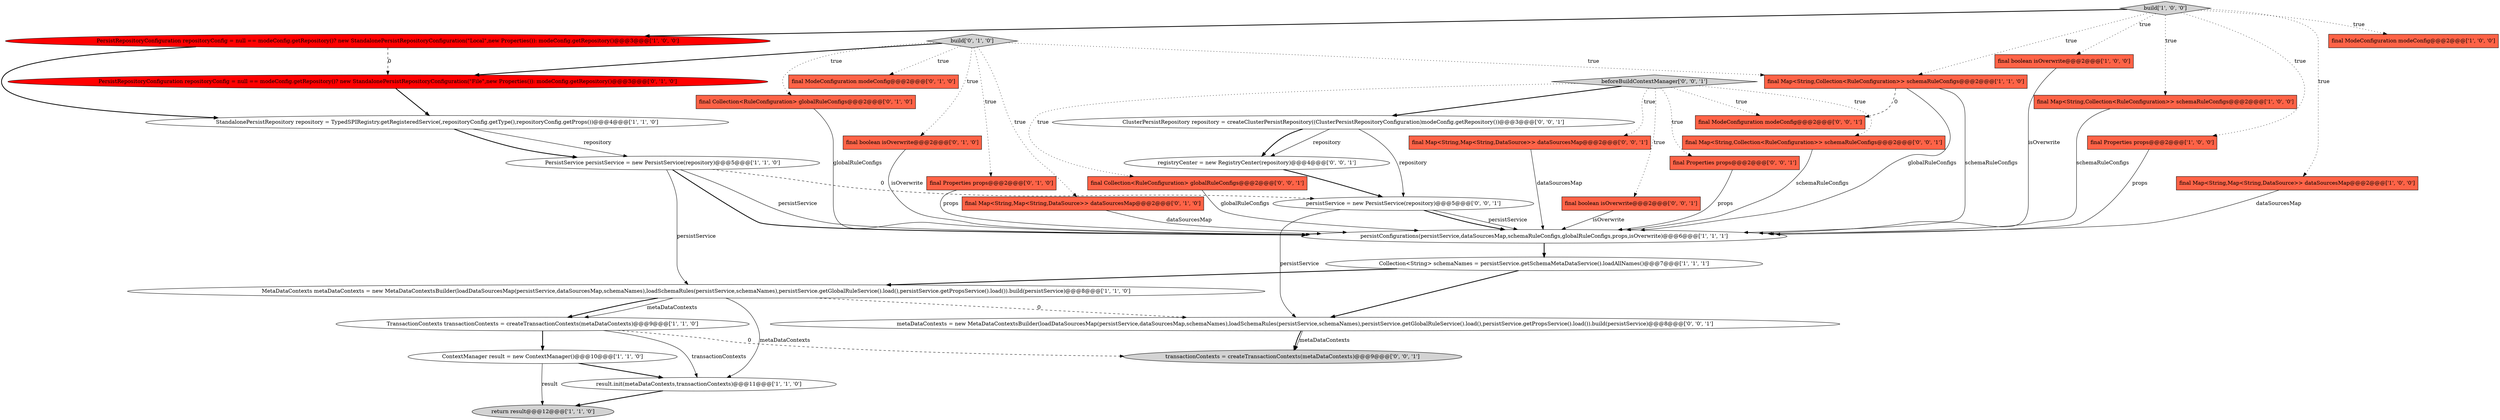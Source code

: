 digraph {
17 [style = filled, label = "final ModeConfiguration modeConfig@@@2@@@['0', '1', '0']", fillcolor = tomato, shape = box image = "AAA0AAABBB2BBB"];
5 [style = filled, label = "Collection<String> schemaNames = persistService.getSchemaMetaDataService().loadAllNames()@@@7@@@['1', '1', '1']", fillcolor = white, shape = ellipse image = "AAA0AAABBB1BBB"];
1 [style = filled, label = "persistConfigurations(persistService,dataSourcesMap,schemaRuleConfigs,globalRuleConfigs,props,isOverwrite)@@@6@@@['1', '1', '1']", fillcolor = white, shape = ellipse image = "AAA0AAABBB1BBB"];
25 [style = filled, label = "beforeBuildContextManager['0', '0', '1']", fillcolor = lightgray, shape = diamond image = "AAA0AAABBB3BBB"];
29 [style = filled, label = "metaDataContexts = new MetaDataContextsBuilder(loadDataSourcesMap(persistService,dataSourcesMap,schemaNames),loadSchemaRules(persistService,schemaNames),persistService.getGlobalRuleService().load(),persistService.getPropsService().load()).build(persistService)@@@8@@@['0', '0', '1']", fillcolor = white, shape = ellipse image = "AAA0AAABBB3BBB"];
13 [style = filled, label = "return result@@@12@@@['1', '1', '0']", fillcolor = lightgray, shape = ellipse image = "AAA0AAABBB1BBB"];
3 [style = filled, label = "result.init(metaDataContexts,transactionContexts)@@@11@@@['1', '1', '0']", fillcolor = white, shape = ellipse image = "AAA0AAABBB1BBB"];
2 [style = filled, label = "final boolean isOverwrite@@@2@@@['1', '0', '0']", fillcolor = tomato, shape = box image = "AAA0AAABBB1BBB"];
28 [style = filled, label = "registryCenter = new RegistryCenter(repository)@@@4@@@['0', '0', '1']", fillcolor = white, shape = ellipse image = "AAA0AAABBB3BBB"];
32 [style = filled, label = "ClusterPersistRepository repository = createClusterPersistRepository((ClusterPersistRepositoryConfiguration)modeConfig.getRepository())@@@3@@@['0', '0', '1']", fillcolor = white, shape = ellipse image = "AAA0AAABBB3BBB"];
9 [style = filled, label = "TransactionContexts transactionContexts = createTransactionContexts(metaDataContexts)@@@9@@@['1', '1', '0']", fillcolor = white, shape = ellipse image = "AAA0AAABBB1BBB"];
10 [style = filled, label = "PersistRepositoryConfiguration repositoryConfig = null == modeConfig.getRepository()? new StandalonePersistRepositoryConfiguration(\"Local\",new Properties()): modeConfig.getRepository()@@@3@@@['1', '0', '0']", fillcolor = red, shape = ellipse image = "AAA1AAABBB1BBB"];
15 [style = filled, label = "final Map<String,Collection<RuleConfiguration>> schemaRuleConfigs@@@2@@@['1', '1', '0']", fillcolor = tomato, shape = box image = "AAA0AAABBB1BBB"];
35 [style = filled, label = "final ModeConfiguration modeConfig@@@2@@@['0', '0', '1']", fillcolor = tomato, shape = box image = "AAA0AAABBB3BBB"];
14 [style = filled, label = "PersistService persistService = new PersistService(repository)@@@5@@@['1', '1', '0']", fillcolor = white, shape = ellipse image = "AAA0AAABBB1BBB"];
18 [style = filled, label = "final Collection<RuleConfiguration> globalRuleConfigs@@@2@@@['0', '1', '0']", fillcolor = tomato, shape = box image = "AAA0AAABBB2BBB"];
27 [style = filled, label = "final Map<String,Map<String,DataSource>> dataSourcesMap@@@2@@@['0', '0', '1']", fillcolor = tomato, shape = box image = "AAA0AAABBB3BBB"];
21 [style = filled, label = "build['0', '1', '0']", fillcolor = lightgray, shape = diamond image = "AAA0AAABBB2BBB"];
26 [style = filled, label = "transactionContexts = createTransactionContexts(metaDataContexts)@@@9@@@['0', '0', '1']", fillcolor = lightgray, shape = ellipse image = "AAA0AAABBB3BBB"];
30 [style = filled, label = "final Properties props@@@2@@@['0', '0', '1']", fillcolor = tomato, shape = box image = "AAA0AAABBB3BBB"];
11 [style = filled, label = "build['1', '0', '0']", fillcolor = lightgray, shape = diamond image = "AAA0AAABBB1BBB"];
22 [style = filled, label = "final boolean isOverwrite@@@2@@@['0', '1', '0']", fillcolor = tomato, shape = box image = "AAA0AAABBB2BBB"];
31 [style = filled, label = "final Collection<RuleConfiguration> globalRuleConfigs@@@2@@@['0', '0', '1']", fillcolor = tomato, shape = box image = "AAA0AAABBB3BBB"];
4 [style = filled, label = "StandalonePersistRepository repository = TypedSPIRegistry.getRegisteredService(,repositoryConfig.getType(),repositoryConfig.getProps())@@@4@@@['1', '1', '0']", fillcolor = white, shape = ellipse image = "AAA0AAABBB1BBB"];
16 [style = filled, label = "ContextManager result = new ContextManager()@@@10@@@['1', '1', '0']", fillcolor = white, shape = ellipse image = "AAA0AAABBB1BBB"];
23 [style = filled, label = "final Properties props@@@2@@@['0', '1', '0']", fillcolor = tomato, shape = box image = "AAA0AAABBB2BBB"];
34 [style = filled, label = "persistService = new PersistService(repository)@@@5@@@['0', '0', '1']", fillcolor = white, shape = ellipse image = "AAA0AAABBB3BBB"];
20 [style = filled, label = "final Map<String,Map<String,DataSource>> dataSourcesMap@@@2@@@['0', '1', '0']", fillcolor = tomato, shape = box image = "AAA0AAABBB2BBB"];
6 [style = filled, label = "final ModeConfiguration modeConfig@@@2@@@['1', '0', '0']", fillcolor = tomato, shape = box image = "AAA0AAABBB1BBB"];
33 [style = filled, label = "final boolean isOverwrite@@@2@@@['0', '0', '1']", fillcolor = tomato, shape = box image = "AAA0AAABBB3BBB"];
19 [style = filled, label = "PersistRepositoryConfiguration repositoryConfig = null == modeConfig.getRepository()? new StandalonePersistRepositoryConfiguration(\"File\",new Properties()): modeConfig.getRepository()@@@3@@@['0', '1', '0']", fillcolor = red, shape = ellipse image = "AAA1AAABBB2BBB"];
8 [style = filled, label = "final Map<String,Collection<RuleConfiguration>> schemaRuleConfigs@@@2@@@['1', '0', '0']", fillcolor = tomato, shape = box image = "AAA0AAABBB1BBB"];
12 [style = filled, label = "MetaDataContexts metaDataContexts = new MetaDataContextsBuilder(loadDataSourcesMap(persistService,dataSourcesMap,schemaNames),loadSchemaRules(persistService,schemaNames),persistService.getGlobalRuleService().load(),persistService.getPropsService().load()).build(persistService)@@@8@@@['1', '1', '0']", fillcolor = white, shape = ellipse image = "AAA0AAABBB1BBB"];
24 [style = filled, label = "final Map<String,Collection<RuleConfiguration>> schemaRuleConfigs@@@2@@@['0', '0', '1']", fillcolor = tomato, shape = box image = "AAA0AAABBB3BBB"];
7 [style = filled, label = "final Properties props@@@2@@@['1', '0', '0']", fillcolor = tomato, shape = box image = "AAA0AAABBB1BBB"];
0 [style = filled, label = "final Map<String,Map<String,DataSource>> dataSourcesMap@@@2@@@['1', '0', '0']", fillcolor = tomato, shape = box image = "AAA0AAABBB1BBB"];
1->5 [style = bold, label=""];
11->7 [style = dotted, label="true"];
16->3 [style = bold, label=""];
5->29 [style = bold, label=""];
15->1 [style = solid, label="schemaRuleConfigs"];
25->33 [style = dotted, label="true"];
4->14 [style = bold, label=""];
21->20 [style = dotted, label="true"];
22->1 [style = solid, label="isOverwrite"];
21->19 [style = bold, label=""];
0->1 [style = solid, label="dataSourcesMap"];
7->1 [style = solid, label="props"];
28->34 [style = bold, label=""];
21->15 [style = dotted, label="true"];
21->18 [style = dotted, label="true"];
25->31 [style = dotted, label="true"];
31->1 [style = solid, label="globalRuleConfigs"];
34->1 [style = bold, label=""];
10->19 [style = dashed, label="0"];
14->34 [style = dashed, label="0"];
25->35 [style = dotted, label="true"];
12->9 [style = solid, label="metaDataContexts"];
25->32 [style = bold, label=""];
32->28 [style = solid, label="repository"];
16->13 [style = solid, label="result"];
25->24 [style = dotted, label="true"];
21->22 [style = dotted, label="true"];
21->17 [style = dotted, label="true"];
20->1 [style = solid, label="dataSourcesMap"];
14->12 [style = solid, label="persistService"];
12->9 [style = bold, label=""];
33->1 [style = solid, label="isOverwrite"];
9->16 [style = bold, label=""];
14->1 [style = bold, label=""];
24->1 [style = solid, label="schemaRuleConfigs"];
29->26 [style = bold, label=""];
15->35 [style = dashed, label="0"];
12->3 [style = solid, label="metaDataContexts"];
11->2 [style = dotted, label="true"];
29->26 [style = solid, label="metaDataContexts"];
5->12 [style = bold, label=""];
11->10 [style = bold, label=""];
11->6 [style = dotted, label="true"];
21->23 [style = dotted, label="true"];
34->1 [style = solid, label="persistService"];
11->0 [style = dotted, label="true"];
8->1 [style = solid, label="schemaRuleConfigs"];
9->26 [style = dashed, label="0"];
12->29 [style = dashed, label="0"];
10->4 [style = bold, label=""];
3->13 [style = bold, label=""];
15->1 [style = solid, label="globalRuleConfigs"];
11->8 [style = dotted, label="true"];
9->3 [style = solid, label="transactionContexts"];
27->1 [style = solid, label="dataSourcesMap"];
2->1 [style = solid, label="isOverwrite"];
18->1 [style = solid, label="globalRuleConfigs"];
23->1 [style = solid, label="props"];
32->34 [style = solid, label="repository"];
19->4 [style = bold, label=""];
4->14 [style = solid, label="repository"];
11->15 [style = dotted, label="true"];
25->27 [style = dotted, label="true"];
14->1 [style = solid, label="persistService"];
25->30 [style = dotted, label="true"];
32->28 [style = bold, label=""];
30->1 [style = solid, label="props"];
34->29 [style = solid, label="persistService"];
}
